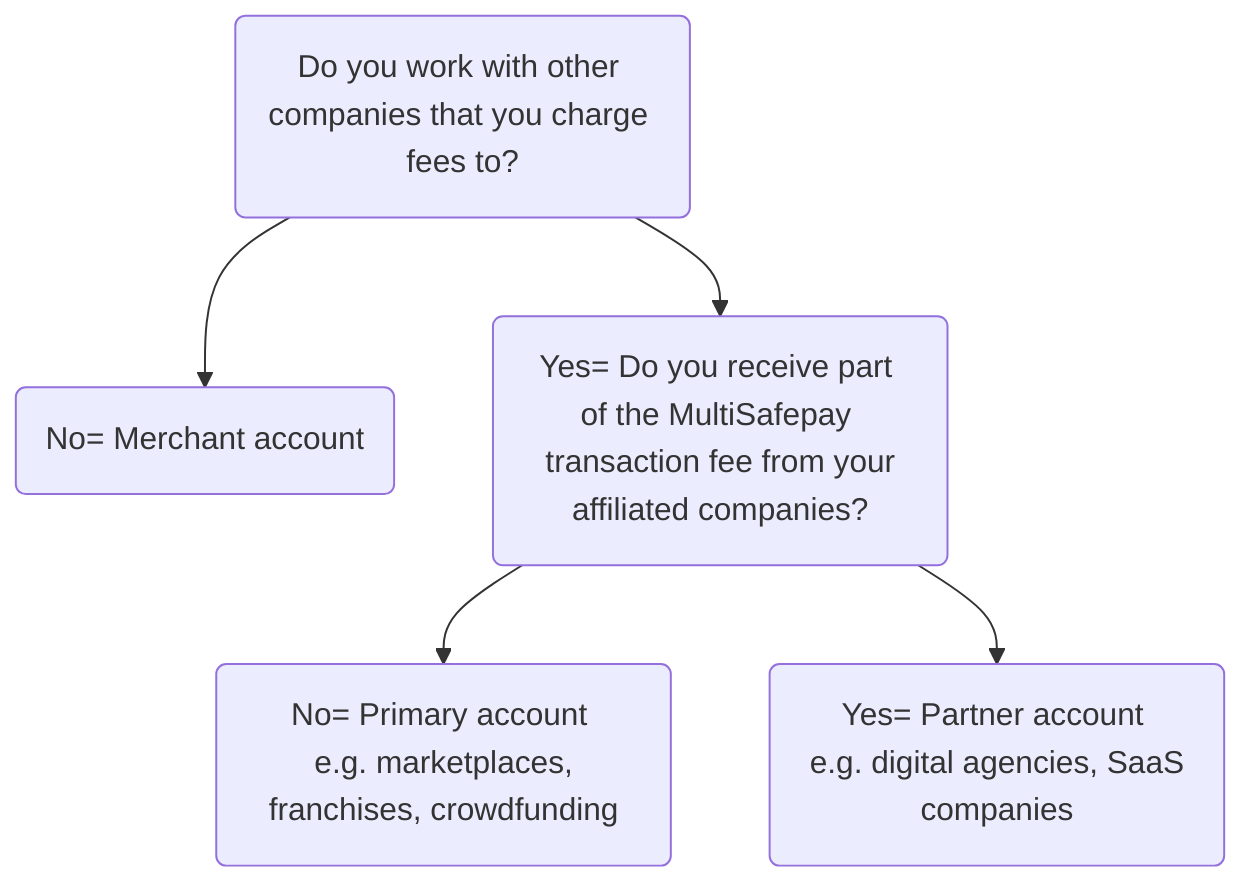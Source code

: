 graph TD
    id1(Do you work with other companies that you charge fees to?)
    id1--> id2(No= Merchant account)
    id1 --> id3(Yes= Do you receive part of the MultiSafepay <br> transaction fee from your affiliated companies?)
    id3--> id4(No= Primary account <br> e.g. marketplaces, franchises, crowdfunding)
    id3--> id5(Yes= Partner account <br> e.g. digital agencies, SaaS companies)